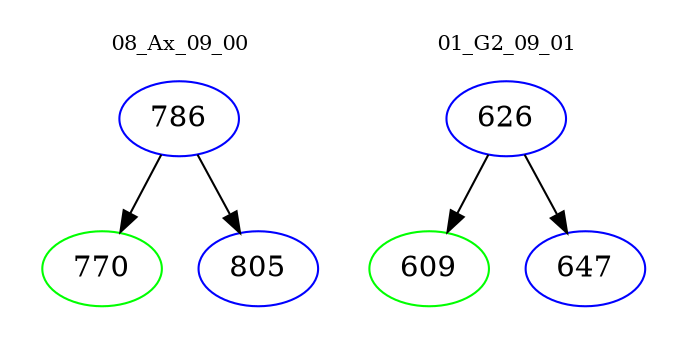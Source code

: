digraph{
subgraph cluster_0 {
color = white
label = "08_Ax_09_00";
fontsize=10;
T0_786 [label="786", color="blue"]
T0_786 -> T0_770 [color="black"]
T0_770 [label="770", color="green"]
T0_786 -> T0_805 [color="black"]
T0_805 [label="805", color="blue"]
}
subgraph cluster_1 {
color = white
label = "01_G2_09_01";
fontsize=10;
T1_626 [label="626", color="blue"]
T1_626 -> T1_609 [color="black"]
T1_609 [label="609", color="green"]
T1_626 -> T1_647 [color="black"]
T1_647 [label="647", color="blue"]
}
}
